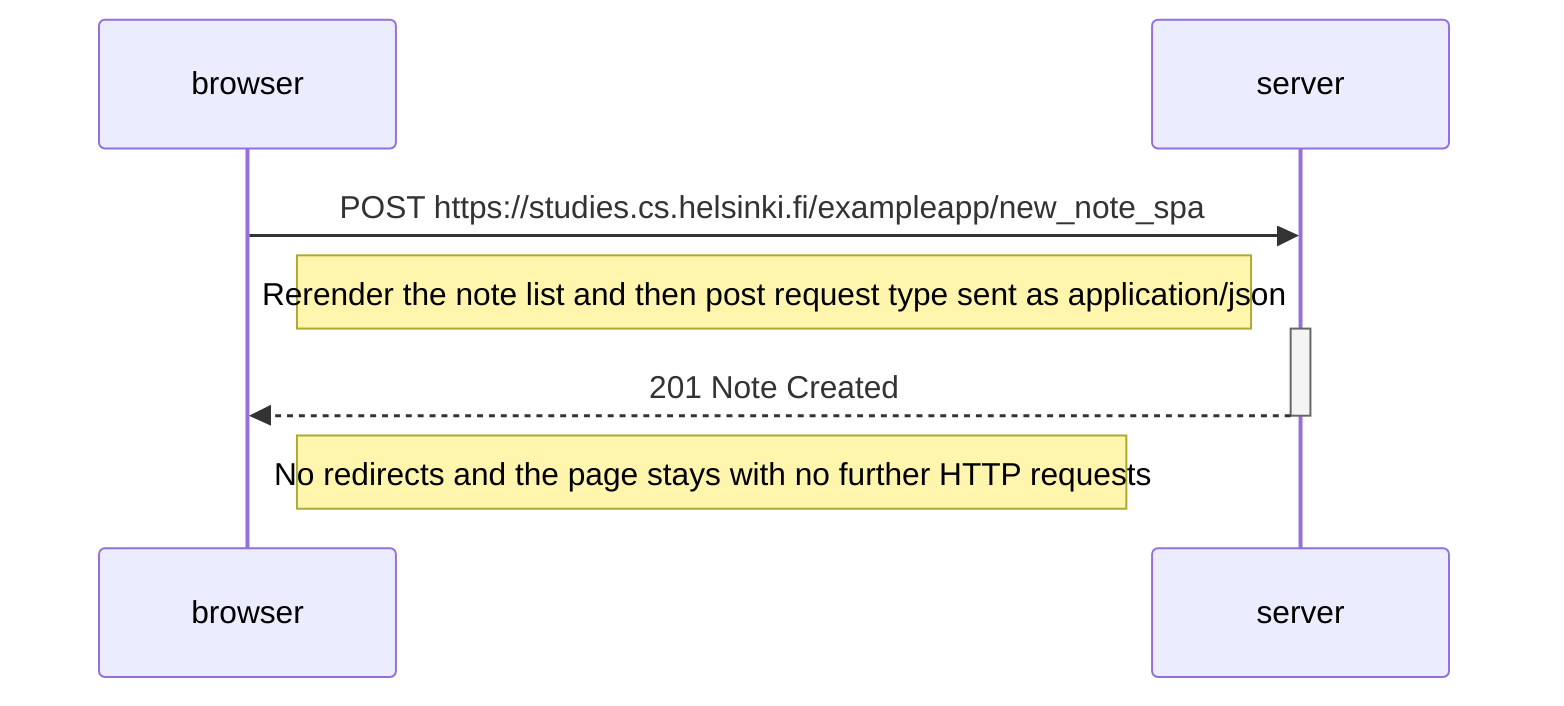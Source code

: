 sequenceDiagram
    participant browser
    participant server

    browser->>server: POST https://studies.cs.helsinki.fi/exampleapp/new_note_spa

    Note right of browser: Rerender the note list and then post request type sent as application/json
    activate server
    server-->>browser: 201 Note Created
    deactivate server

    Note right of browser: No redirects and the page stays with no further HTTP requests